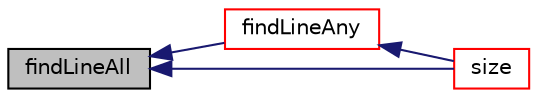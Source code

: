 digraph "findLineAll"
{
  bgcolor="transparent";
  edge [fontname="Helvetica",fontsize="10",labelfontname="Helvetica",labelfontsize="10"];
  node [fontname="Helvetica",fontsize="10",shape=record];
  rankdir="LR";
  Node2044 [label="findLineAll",height=0.2,width=0.4,color="black", fillcolor="grey75", style="filled", fontcolor="black"];
  Node2044 -> Node2045 [dir="back",color="midnightblue",fontsize="10",style="solid",fontname="Helvetica"];
  Node2045 [label="findLineAny",height=0.2,width=0.4,color="red",URL="$a26393.html#a3cb961eda9c4705631ac1b5b1ca29b97",tooltip="Return any intersection on segment from start to end. "];
  Node2045 -> Node2048 [dir="back",color="midnightblue",fontsize="10",style="solid",fontname="Helvetica"];
  Node2048 [label="size",height=0.2,width=0.4,color="red",URL="$a26393.html#a03bc1200aac252c4d3e18657d700b71c",tooltip="Range of local indices that can be returned. "];
  Node2044 -> Node2048 [dir="back",color="midnightblue",fontsize="10",style="solid",fontname="Helvetica"];
}
